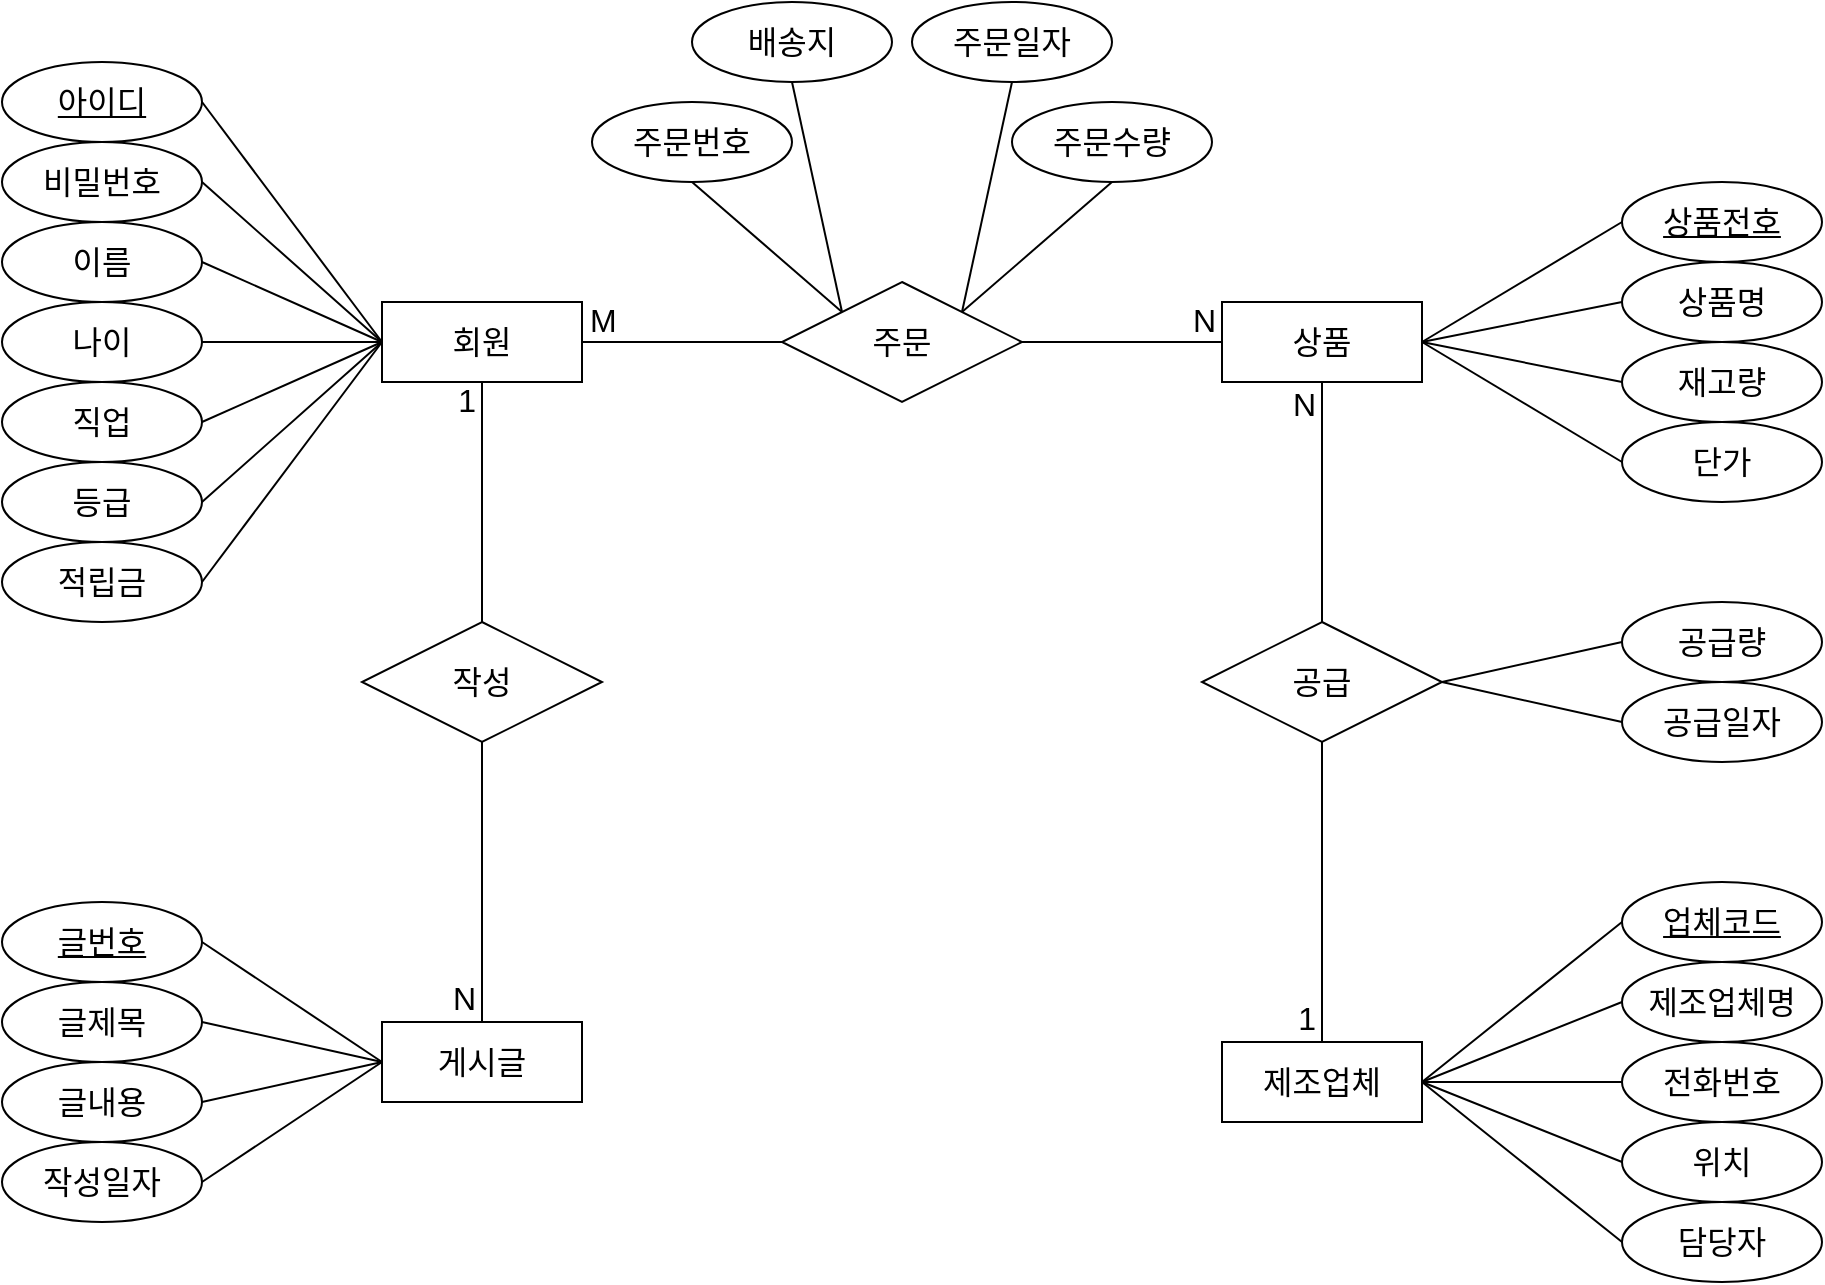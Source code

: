 <mxfile version="23.0.2" type="github">
  <diagram name="페이지-1" id="IUGM_bh3EjzVQokUihNc">
    <mxGraphModel dx="1903" dy="1603" grid="1" gridSize="10" guides="1" tooltips="1" connect="1" arrows="1" fold="1" page="0" pageScale="1" pageWidth="827" pageHeight="1169" math="0" shadow="0">
      <root>
        <mxCell id="0" />
        <mxCell id="1" parent="0" />
        <mxCell id="mSW_ob6m5kvvUS12QBub-59" value="" style="endArrow=none;html=1;rounded=0;fontSize=12;startSize=8;endSize=8;curved=1;exitX=1;exitY=0.5;exitDx=0;exitDy=0;entryX=0;entryY=0.5;entryDx=0;entryDy=0;" edge="1" parent="1" source="mSW_ob6m5kvvUS12QBub-2" target="mSW_ob6m5kvvUS12QBub-3">
          <mxGeometry relative="1" as="geometry">
            <mxPoint x="-240" y="-10" as="sourcePoint" />
            <mxPoint x="-80" y="-10" as="targetPoint" />
          </mxGeometry>
        </mxCell>
        <mxCell id="mSW_ob6m5kvvUS12QBub-60" value="M" style="resizable=0;html=1;whiteSpace=wrap;align=left;verticalAlign=bottom;fontSize=16;" connectable="0" vertex="1" parent="mSW_ob6m5kvvUS12QBub-59">
          <mxGeometry x="-1" relative="1" as="geometry">
            <mxPoint x="2" as="offset" />
          </mxGeometry>
        </mxCell>
        <mxCell id="mSW_ob6m5kvvUS12QBub-61" value="N" style="resizable=0;html=1;whiteSpace=wrap;align=right;verticalAlign=bottom;fontSize=16;" connectable="0" vertex="1" parent="mSW_ob6m5kvvUS12QBub-59">
          <mxGeometry x="1" relative="1" as="geometry">
            <mxPoint x="-2" as="offset" />
          </mxGeometry>
        </mxCell>
        <mxCell id="mSW_ob6m5kvvUS12QBub-31" value="게시글" style="whiteSpace=wrap;html=1;align=center;fontSize=16;" vertex="1" parent="1">
          <mxGeometry x="-400" y="240" width="100" height="40" as="geometry" />
        </mxCell>
        <mxCell id="mSW_ob6m5kvvUS12QBub-36" value="글번호" style="ellipse;whiteSpace=wrap;html=1;align=center;fontStyle=4;fontSize=16;" vertex="1" parent="1">
          <mxGeometry x="-590" y="180" width="100" height="40" as="geometry" />
        </mxCell>
        <mxCell id="mSW_ob6m5kvvUS12QBub-37" value="글제목" style="ellipse;whiteSpace=wrap;html=1;align=center;fontSize=16;" vertex="1" parent="1">
          <mxGeometry x="-590" y="220" width="100" height="40" as="geometry" />
        </mxCell>
        <mxCell id="mSW_ob6m5kvvUS12QBub-38" value="글내용" style="ellipse;whiteSpace=wrap;html=1;align=center;fontSize=16;" vertex="1" parent="1">
          <mxGeometry x="-590" y="260" width="100" height="40" as="geometry" />
        </mxCell>
        <mxCell id="mSW_ob6m5kvvUS12QBub-39" value="작성일자" style="ellipse;whiteSpace=wrap;html=1;align=center;fontSize=16;" vertex="1" parent="1">
          <mxGeometry x="-590" y="300" width="100" height="40" as="geometry" />
        </mxCell>
        <mxCell id="mSW_ob6m5kvvUS12QBub-40" value="" style="endArrow=none;html=1;rounded=0;fontSize=12;startSize=8;endSize=8;curved=1;entryX=1;entryY=0.5;entryDx=0;entryDy=0;exitX=0;exitY=0.5;exitDx=0;exitDy=0;" edge="1" parent="1" source="mSW_ob6m5kvvUS12QBub-31" target="mSW_ob6m5kvvUS12QBub-36">
          <mxGeometry relative="1" as="geometry">
            <mxPoint x="-750" y="240" as="sourcePoint" />
            <mxPoint x="-680" y="180" as="targetPoint" />
          </mxGeometry>
        </mxCell>
        <mxCell id="mSW_ob6m5kvvUS12QBub-41" value="" style="endArrow=none;html=1;rounded=0;fontSize=12;startSize=8;endSize=8;curved=1;entryX=1;entryY=0.5;entryDx=0;entryDy=0;exitX=0;exitY=0.5;exitDx=0;exitDy=0;" edge="1" parent="1" source="mSW_ob6m5kvvUS12QBub-31" target="mSW_ob6m5kvvUS12QBub-39">
          <mxGeometry relative="1" as="geometry">
            <mxPoint x="-750" y="240" as="sourcePoint" />
            <mxPoint x="-680" y="300" as="targetPoint" />
          </mxGeometry>
        </mxCell>
        <mxCell id="mSW_ob6m5kvvUS12QBub-42" value="" style="endArrow=none;html=1;rounded=0;fontSize=12;startSize=8;endSize=8;curved=1;entryX=1;entryY=0.5;entryDx=0;entryDy=0;exitX=0;exitY=0.5;exitDx=0;exitDy=0;" edge="1" parent="1" source="mSW_ob6m5kvvUS12QBub-31" target="mSW_ob6m5kvvUS12QBub-37">
          <mxGeometry relative="1" as="geometry">
            <mxPoint x="-750" y="240" as="sourcePoint" />
            <mxPoint x="-680" y="220" as="targetPoint" />
          </mxGeometry>
        </mxCell>
        <mxCell id="mSW_ob6m5kvvUS12QBub-43" value="" style="endArrow=none;html=1;rounded=0;fontSize=12;startSize=8;endSize=8;curved=1;entryX=1;entryY=0.5;entryDx=0;entryDy=0;exitX=0;exitY=0.5;exitDx=0;exitDy=0;" edge="1" parent="1" source="mSW_ob6m5kvvUS12QBub-31" target="mSW_ob6m5kvvUS12QBub-38">
          <mxGeometry relative="1" as="geometry">
            <mxPoint x="-750" y="240" as="sourcePoint" />
            <mxPoint x="-680" y="260" as="targetPoint" />
          </mxGeometry>
        </mxCell>
        <mxCell id="mSW_ob6m5kvvUS12QBub-30" value="제조업체" style="whiteSpace=wrap;html=1;align=center;fontSize=16;" vertex="1" parent="1">
          <mxGeometry x="20" y="250" width="100" height="40" as="geometry" />
        </mxCell>
        <mxCell id="mSW_ob6m5kvvUS12QBub-32" value="업체코드" style="ellipse;whiteSpace=wrap;html=1;align=center;fontStyle=4;fontSize=16;" vertex="1" parent="1">
          <mxGeometry x="220" y="170" width="100" height="40" as="geometry" />
        </mxCell>
        <mxCell id="mSW_ob6m5kvvUS12QBub-33" value="전화번호" style="ellipse;whiteSpace=wrap;html=1;align=center;fontSize=16;" vertex="1" parent="1">
          <mxGeometry x="220" y="250" width="100" height="40" as="geometry" />
        </mxCell>
        <mxCell id="mSW_ob6m5kvvUS12QBub-34" value="위치" style="ellipse;whiteSpace=wrap;html=1;align=center;fontSize=16;" vertex="1" parent="1">
          <mxGeometry x="220" y="290" width="100" height="40" as="geometry" />
        </mxCell>
        <mxCell id="mSW_ob6m5kvvUS12QBub-35" value="담당자" style="ellipse;whiteSpace=wrap;html=1;align=center;fontSize=16;" vertex="1" parent="1">
          <mxGeometry x="220" y="330" width="100" height="40" as="geometry" />
        </mxCell>
        <mxCell id="mSW_ob6m5kvvUS12QBub-46" value="" style="endArrow=none;html=1;rounded=0;fontSize=12;startSize=8;endSize=8;curved=1;exitX=0;exitY=0.5;exitDx=0;exitDy=0;entryX=1;entryY=0.5;entryDx=0;entryDy=0;" edge="1" parent="1" source="mSW_ob6m5kvvUS12QBub-32" target="mSW_ob6m5kvvUS12QBub-30">
          <mxGeometry relative="1" as="geometry">
            <mxPoint x="390" y="220" as="sourcePoint" />
            <mxPoint x="120" y="270" as="targetPoint" />
          </mxGeometry>
        </mxCell>
        <mxCell id="mSW_ob6m5kvvUS12QBub-47" value="" style="endArrow=none;html=1;rounded=0;fontSize=12;startSize=8;endSize=8;curved=1;exitX=0;exitY=0.5;exitDx=0;exitDy=0;entryX=1;entryY=0.5;entryDx=0;entryDy=0;" edge="1" parent="1" source="mSW_ob6m5kvvUS12QBub-33" target="mSW_ob6m5kvvUS12QBub-30">
          <mxGeometry relative="1" as="geometry">
            <mxPoint x="290" y="280" as="sourcePoint" />
            <mxPoint x="120" y="270" as="targetPoint" />
          </mxGeometry>
        </mxCell>
        <mxCell id="mSW_ob6m5kvvUS12QBub-48" value="" style="endArrow=none;html=1;rounded=0;fontSize=12;startSize=8;endSize=8;curved=1;exitX=0;exitY=0.5;exitDx=0;exitDy=0;entryX=1;entryY=0.5;entryDx=0;entryDy=0;" edge="1" parent="1" source="mSW_ob6m5kvvUS12QBub-34" target="mSW_ob6m5kvvUS12QBub-30">
          <mxGeometry relative="1" as="geometry">
            <mxPoint x="390" y="340" as="sourcePoint" />
            <mxPoint x="120" y="270" as="targetPoint" />
          </mxGeometry>
        </mxCell>
        <mxCell id="mSW_ob6m5kvvUS12QBub-49" value="" style="endArrow=none;html=1;rounded=0;fontSize=12;startSize=8;endSize=8;curved=1;exitX=0;exitY=0.5;exitDx=0;exitDy=0;entryX=1;entryY=0.5;entryDx=0;entryDy=0;" edge="1" parent="1" source="mSW_ob6m5kvvUS12QBub-35" target="mSW_ob6m5kvvUS12QBub-30">
          <mxGeometry relative="1" as="geometry">
            <mxPoint x="390" y="380" as="sourcePoint" />
            <mxPoint x="480" y="300" as="targetPoint" />
          </mxGeometry>
        </mxCell>
        <mxCell id="mSW_ob6m5kvvUS12QBub-51" value="제조업체명" style="ellipse;whiteSpace=wrap;html=1;align=center;fontSize=16;" vertex="1" parent="1">
          <mxGeometry x="220" y="210" width="100" height="40" as="geometry" />
        </mxCell>
        <mxCell id="mSW_ob6m5kvvUS12QBub-52" value="" style="endArrow=none;html=1;rounded=0;fontSize=12;startSize=8;endSize=8;curved=1;exitX=0;exitY=0.5;exitDx=0;exitDy=0;entryX=1;entryY=0.5;entryDx=0;entryDy=0;" edge="1" parent="1" source="mSW_ob6m5kvvUS12QBub-51" target="mSW_ob6m5kvvUS12QBub-30">
          <mxGeometry relative="1" as="geometry">
            <mxPoint x="390" y="240" as="sourcePoint" />
            <mxPoint x="480" y="300" as="targetPoint" />
          </mxGeometry>
        </mxCell>
        <mxCell id="mSW_ob6m5kvvUS12QBub-2" value="회원" style="whiteSpace=wrap;html=1;align=center;fontSize=16;" vertex="1" parent="1">
          <mxGeometry x="-400" y="-120" width="100" height="40" as="geometry" />
        </mxCell>
        <mxCell id="mSW_ob6m5kvvUS12QBub-4" value="아이디" style="ellipse;whiteSpace=wrap;html=1;align=center;fontStyle=4;fontSize=16;" vertex="1" parent="1">
          <mxGeometry x="-590" y="-240" width="100" height="40" as="geometry" />
        </mxCell>
        <mxCell id="mSW_ob6m5kvvUS12QBub-5" value="비밀번호" style="ellipse;whiteSpace=wrap;html=1;align=center;fontSize=16;" vertex="1" parent="1">
          <mxGeometry x="-590" y="-200" width="100" height="40" as="geometry" />
        </mxCell>
        <mxCell id="mSW_ob6m5kvvUS12QBub-6" value="이름" style="ellipse;whiteSpace=wrap;html=1;align=center;fontSize=16;" vertex="1" parent="1">
          <mxGeometry x="-590" y="-160" width="100" height="40" as="geometry" />
        </mxCell>
        <mxCell id="mSW_ob6m5kvvUS12QBub-7" value="나이" style="ellipse;whiteSpace=wrap;html=1;align=center;fontSize=16;" vertex="1" parent="1">
          <mxGeometry x="-590" y="-120" width="100" height="40" as="geometry" />
        </mxCell>
        <mxCell id="mSW_ob6m5kvvUS12QBub-8" value="직업" style="ellipse;whiteSpace=wrap;html=1;align=center;fontSize=16;" vertex="1" parent="1">
          <mxGeometry x="-590" y="-80" width="100" height="40" as="geometry" />
        </mxCell>
        <mxCell id="mSW_ob6m5kvvUS12QBub-9" value="등급" style="ellipse;whiteSpace=wrap;html=1;align=center;fontSize=16;" vertex="1" parent="1">
          <mxGeometry x="-590" y="-40" width="100" height="40" as="geometry" />
        </mxCell>
        <mxCell id="mSW_ob6m5kvvUS12QBub-10" value="적립금" style="ellipse;whiteSpace=wrap;html=1;align=center;fontSize=16;" vertex="1" parent="1">
          <mxGeometry x="-590" width="100" height="40" as="geometry" />
        </mxCell>
        <mxCell id="mSW_ob6m5kvvUS12QBub-23" value="" style="endArrow=none;html=1;rounded=0;fontSize=12;startSize=8;endSize=8;curved=1;entryX=0;entryY=0.5;entryDx=0;entryDy=0;exitX=1;exitY=0.5;exitDx=0;exitDy=0;" edge="1" parent="1" source="mSW_ob6m5kvvUS12QBub-7" target="mSW_ob6m5kvvUS12QBub-2">
          <mxGeometry relative="1" as="geometry">
            <mxPoint x="-470" y="-80" as="sourcePoint" />
            <mxPoint x="-400" y="-100" as="targetPoint" />
          </mxGeometry>
        </mxCell>
        <mxCell id="mSW_ob6m5kvvUS12QBub-24" value="" style="endArrow=none;html=1;rounded=0;fontSize=12;startSize=8;endSize=8;curved=1;entryX=0;entryY=0.5;entryDx=0;entryDy=0;exitX=1;exitY=0.5;exitDx=0;exitDy=0;" edge="1" parent="1" target="mSW_ob6m5kvvUS12QBub-2">
          <mxGeometry relative="1" as="geometry">
            <mxPoint x="-490" y="-220" as="sourcePoint" />
            <mxPoint x="-420" y="-240" as="targetPoint" />
          </mxGeometry>
        </mxCell>
        <mxCell id="mSW_ob6m5kvvUS12QBub-25" value="" style="endArrow=none;html=1;rounded=0;fontSize=12;startSize=8;endSize=8;curved=1;exitX=1;exitY=0.5;exitDx=0;exitDy=0;entryX=0;entryY=0.5;entryDx=0;entryDy=0;" edge="1" parent="1" source="mSW_ob6m5kvvUS12QBub-5" target="mSW_ob6m5kvvUS12QBub-2">
          <mxGeometry relative="1" as="geometry">
            <mxPoint x="-480" y="-210" as="sourcePoint" />
            <mxPoint x="-400" y="-100" as="targetPoint" />
          </mxGeometry>
        </mxCell>
        <mxCell id="mSW_ob6m5kvvUS12QBub-26" value="" style="endArrow=none;html=1;rounded=0;fontSize=12;startSize=8;endSize=8;curved=1;entryX=0;entryY=0.5;entryDx=0;entryDy=0;exitX=1;exitY=0.5;exitDx=0;exitDy=0;" edge="1" parent="1" source="mSW_ob6m5kvvUS12QBub-6" target="mSW_ob6m5kvvUS12QBub-2">
          <mxGeometry relative="1" as="geometry">
            <mxPoint x="-470" y="-200" as="sourcePoint" />
            <mxPoint x="-380" y="-80" as="targetPoint" />
          </mxGeometry>
        </mxCell>
        <mxCell id="mSW_ob6m5kvvUS12QBub-27" value="" style="endArrow=none;html=1;rounded=0;fontSize=12;startSize=8;endSize=8;curved=1;entryX=0;entryY=0.5;entryDx=0;entryDy=0;exitX=1;exitY=0.5;exitDx=0;exitDy=0;" edge="1" parent="1" source="mSW_ob6m5kvvUS12QBub-8" target="mSW_ob6m5kvvUS12QBub-2">
          <mxGeometry relative="1" as="geometry">
            <mxPoint x="-460" y="-190" as="sourcePoint" />
            <mxPoint x="-370" y="-70" as="targetPoint" />
          </mxGeometry>
        </mxCell>
        <mxCell id="mSW_ob6m5kvvUS12QBub-28" value="" style="endArrow=none;html=1;rounded=0;fontSize=12;startSize=8;endSize=8;curved=1;exitX=1;exitY=0.5;exitDx=0;exitDy=0;entryX=0;entryY=0.5;entryDx=0;entryDy=0;" edge="1" parent="1" source="mSW_ob6m5kvvUS12QBub-9" target="mSW_ob6m5kvvUS12QBub-2">
          <mxGeometry relative="1" as="geometry">
            <mxPoint x="-450" y="-180" as="sourcePoint" />
            <mxPoint x="-400" y="-100" as="targetPoint" />
          </mxGeometry>
        </mxCell>
        <mxCell id="mSW_ob6m5kvvUS12QBub-29" value="" style="endArrow=none;html=1;rounded=0;fontSize=12;startSize=8;endSize=8;curved=1;entryX=0;entryY=0.5;entryDx=0;entryDy=0;exitX=1;exitY=0.5;exitDx=0;exitDy=0;" edge="1" parent="1" source="mSW_ob6m5kvvUS12QBub-10" target="mSW_ob6m5kvvUS12QBub-2">
          <mxGeometry relative="1" as="geometry">
            <mxPoint x="-440" y="-170" as="sourcePoint" />
            <mxPoint x="-350" y="-50" as="targetPoint" />
          </mxGeometry>
        </mxCell>
        <mxCell id="mSW_ob6m5kvvUS12QBub-3" value="상품" style="whiteSpace=wrap;html=1;align=center;fontSize=16;" vertex="1" parent="1">
          <mxGeometry x="20" y="-120" width="100" height="40" as="geometry" />
        </mxCell>
        <mxCell id="mSW_ob6m5kvvUS12QBub-11" value="상품전호" style="ellipse;whiteSpace=wrap;html=1;align=center;fontStyle=4;fontSize=16;" vertex="1" parent="1">
          <mxGeometry x="220" y="-180" width="100" height="40" as="geometry" />
        </mxCell>
        <mxCell id="mSW_ob6m5kvvUS12QBub-12" value="상품명" style="ellipse;whiteSpace=wrap;html=1;align=center;fontSize=16;" vertex="1" parent="1">
          <mxGeometry x="220" y="-140" width="100" height="40" as="geometry" />
        </mxCell>
        <mxCell id="mSW_ob6m5kvvUS12QBub-13" value="재고량" style="ellipse;whiteSpace=wrap;html=1;align=center;fontSize=16;" vertex="1" parent="1">
          <mxGeometry x="220" y="-100" width="100" height="40" as="geometry" />
        </mxCell>
        <mxCell id="mSW_ob6m5kvvUS12QBub-14" value="단가" style="ellipse;whiteSpace=wrap;html=1;align=center;fontSize=16;" vertex="1" parent="1">
          <mxGeometry x="220" y="-60" width="100" height="40" as="geometry" />
        </mxCell>
        <mxCell id="mSW_ob6m5kvvUS12QBub-16" value="" style="endArrow=none;html=1;rounded=0;fontSize=12;startSize=8;endSize=8;curved=1;entryX=0;entryY=0.5;entryDx=0;entryDy=0;exitX=1;exitY=0.5;exitDx=0;exitDy=0;" edge="1" parent="1" source="mSW_ob6m5kvvUS12QBub-3" target="mSW_ob6m5kvvUS12QBub-11">
          <mxGeometry relative="1" as="geometry">
            <mxPoint x="120" y="-100" as="sourcePoint" />
            <mxPoint x="30" y="-60" as="targetPoint" />
          </mxGeometry>
        </mxCell>
        <mxCell id="mSW_ob6m5kvvUS12QBub-17" value="" style="endArrow=none;html=1;rounded=0;fontSize=12;startSize=8;endSize=8;curved=1;entryX=0;entryY=0.5;entryDx=0;entryDy=0;exitX=1;exitY=0.5;exitDx=0;exitDy=0;" edge="1" parent="1" source="mSW_ob6m5kvvUS12QBub-3" target="mSW_ob6m5kvvUS12QBub-14">
          <mxGeometry relative="1" as="geometry">
            <mxPoint x="120" y="-80" as="sourcePoint" />
            <mxPoint x="190" y="-130" as="targetPoint" />
          </mxGeometry>
        </mxCell>
        <mxCell id="mSW_ob6m5kvvUS12QBub-19" value="" style="endArrow=none;html=1;rounded=0;fontSize=12;startSize=8;endSize=8;curved=1;entryX=0;entryY=0.5;entryDx=0;entryDy=0;exitX=1;exitY=0.5;exitDx=0;exitDy=0;" edge="1" parent="1" source="mSW_ob6m5kvvUS12QBub-3" target="mSW_ob6m5kvvUS12QBub-12">
          <mxGeometry relative="1" as="geometry">
            <mxPoint x="130" y="-90" as="sourcePoint" />
            <mxPoint x="200" y="-150" as="targetPoint" />
          </mxGeometry>
        </mxCell>
        <mxCell id="mSW_ob6m5kvvUS12QBub-22" value="" style="endArrow=none;html=1;rounded=0;fontSize=12;startSize=8;endSize=8;curved=1;entryX=0;entryY=0.5;entryDx=0;entryDy=0;exitX=1;exitY=0.5;exitDx=0;exitDy=0;" edge="1" parent="1" source="mSW_ob6m5kvvUS12QBub-3" target="mSW_ob6m5kvvUS12QBub-13">
          <mxGeometry relative="1" as="geometry">
            <mxPoint x="130" y="-90" as="sourcePoint" />
            <mxPoint x="200" y="-110" as="targetPoint" />
          </mxGeometry>
        </mxCell>
        <mxCell id="mSW_ob6m5kvvUS12QBub-58" value="주문" style="shape=rhombus;perimeter=rhombusPerimeter;whiteSpace=wrap;html=1;align=center;fontSize=16;" vertex="1" parent="1">
          <mxGeometry x="-200" y="-130" width="120" height="60" as="geometry" />
        </mxCell>
        <mxCell id="mSW_ob6m5kvvUS12QBub-64" value="공급" style="shape=rhombus;perimeter=rhombusPerimeter;whiteSpace=wrap;html=1;align=center;fontSize=16;" vertex="1" parent="1">
          <mxGeometry x="10" y="40" width="120" height="60" as="geometry" />
        </mxCell>
        <mxCell id="mSW_ob6m5kvvUS12QBub-66" value="" style="endArrow=none;html=1;rounded=0;fontSize=12;startSize=8;endSize=8;curved=1;entryX=0.5;entryY=0;entryDx=0;entryDy=0;exitX=0.5;exitY=1;exitDx=0;exitDy=0;" edge="1" parent="1" source="mSW_ob6m5kvvUS12QBub-64" target="mSW_ob6m5kvvUS12QBub-30">
          <mxGeometry relative="1" as="geometry">
            <mxPoint x="-190" y="170" as="sourcePoint" />
            <mxPoint x="-30" y="170" as="targetPoint" />
          </mxGeometry>
        </mxCell>
        <mxCell id="mSW_ob6m5kvvUS12QBub-67" value="1" style="resizable=0;html=1;whiteSpace=wrap;align=right;verticalAlign=bottom;fontSize=16;" connectable="0" vertex="1" parent="mSW_ob6m5kvvUS12QBub-66">
          <mxGeometry x="1" relative="1" as="geometry">
            <mxPoint x="-2" y="-1" as="offset" />
          </mxGeometry>
        </mxCell>
        <mxCell id="mSW_ob6m5kvvUS12QBub-68" value="" style="endArrow=none;html=1;rounded=0;fontSize=12;startSize=8;endSize=8;curved=1;entryX=0.5;entryY=1;entryDx=0;entryDy=0;exitX=0.5;exitY=0;exitDx=0;exitDy=0;" edge="1" parent="1" source="mSW_ob6m5kvvUS12QBub-64" target="mSW_ob6m5kvvUS12QBub-3">
          <mxGeometry relative="1" as="geometry">
            <mxPoint x="-190" y="170" as="sourcePoint" />
            <mxPoint x="-30" y="170" as="targetPoint" />
          </mxGeometry>
        </mxCell>
        <mxCell id="mSW_ob6m5kvvUS12QBub-69" value="N" style="resizable=0;html=1;whiteSpace=wrap;align=right;verticalAlign=bottom;fontSize=16;" connectable="0" vertex="1" parent="mSW_ob6m5kvvUS12QBub-68">
          <mxGeometry x="1" relative="1" as="geometry">
            <mxPoint x="-2" y="22" as="offset" />
          </mxGeometry>
        </mxCell>
        <mxCell id="mSW_ob6m5kvvUS12QBub-70" value="공급량" style="ellipse;whiteSpace=wrap;html=1;align=center;fontSize=16;" vertex="1" parent="1">
          <mxGeometry x="220" y="30" width="100" height="40" as="geometry" />
        </mxCell>
        <mxCell id="mSW_ob6m5kvvUS12QBub-71" value="공급일자" style="ellipse;whiteSpace=wrap;html=1;align=center;fontSize=16;" vertex="1" parent="1">
          <mxGeometry x="220" y="70" width="100" height="40" as="geometry" />
        </mxCell>
        <mxCell id="mSW_ob6m5kvvUS12QBub-72" value="" style="endArrow=none;html=1;rounded=0;fontSize=12;startSize=8;endSize=8;curved=1;entryX=0;entryY=0.5;entryDx=0;entryDy=0;exitX=1;exitY=0.5;exitDx=0;exitDy=0;" edge="1" parent="1" source="mSW_ob6m5kvvUS12QBub-64" target="mSW_ob6m5kvvUS12QBub-70">
          <mxGeometry relative="1" as="geometry">
            <mxPoint x="130" y="-90" as="sourcePoint" />
            <mxPoint x="200" y="-70" as="targetPoint" />
          </mxGeometry>
        </mxCell>
        <mxCell id="mSW_ob6m5kvvUS12QBub-73" value="" style="endArrow=none;html=1;rounded=0;fontSize=12;startSize=8;endSize=8;curved=1;entryX=0;entryY=0.5;entryDx=0;entryDy=0;exitX=1;exitY=0.5;exitDx=0;exitDy=0;" edge="1" parent="1" source="mSW_ob6m5kvvUS12QBub-64" target="mSW_ob6m5kvvUS12QBub-71">
          <mxGeometry relative="1" as="geometry">
            <mxPoint x="140" y="80" as="sourcePoint" />
            <mxPoint x="220" y="60" as="targetPoint" />
          </mxGeometry>
        </mxCell>
        <mxCell id="mSW_ob6m5kvvUS12QBub-75" value="주문번호" style="ellipse;whiteSpace=wrap;html=1;align=center;fontSize=16;" vertex="1" parent="1">
          <mxGeometry x="-295" y="-220" width="100" height="40" as="geometry" />
        </mxCell>
        <mxCell id="mSW_ob6m5kvvUS12QBub-76" value="배송지" style="ellipse;whiteSpace=wrap;html=1;align=center;fontSize=16;" vertex="1" parent="1">
          <mxGeometry x="-245" y="-270" width="100" height="40" as="geometry" />
        </mxCell>
        <mxCell id="mSW_ob6m5kvvUS12QBub-77" value="주문수량" style="ellipse;whiteSpace=wrap;html=1;align=center;fontSize=16;" vertex="1" parent="1">
          <mxGeometry x="-85" y="-220" width="100" height="40" as="geometry" />
        </mxCell>
        <mxCell id="mSW_ob6m5kvvUS12QBub-78" value="주문일자" style="ellipse;whiteSpace=wrap;html=1;align=center;fontSize=16;" vertex="1" parent="1">
          <mxGeometry x="-135" y="-270" width="100" height="40" as="geometry" />
        </mxCell>
        <mxCell id="mSW_ob6m5kvvUS12QBub-79" value="" style="endArrow=none;html=1;rounded=0;fontSize=12;startSize=8;endSize=8;curved=1;entryX=0;entryY=0;entryDx=0;entryDy=0;exitX=0.5;exitY=1;exitDx=0;exitDy=0;" edge="1" parent="1" source="mSW_ob6m5kvvUS12QBub-75" target="mSW_ob6m5kvvUS12QBub-58">
          <mxGeometry relative="1" as="geometry">
            <mxPoint x="-480" y="-210" as="sourcePoint" />
            <mxPoint x="-390" y="-90" as="targetPoint" />
          </mxGeometry>
        </mxCell>
        <mxCell id="mSW_ob6m5kvvUS12QBub-80" value="" style="endArrow=none;html=1;rounded=0;fontSize=12;startSize=8;endSize=8;curved=1;entryX=0;entryY=0;entryDx=0;entryDy=0;exitX=0.5;exitY=1;exitDx=0;exitDy=0;" edge="1" parent="1" source="mSW_ob6m5kvvUS12QBub-76" target="mSW_ob6m5kvvUS12QBub-58">
          <mxGeometry relative="1" as="geometry">
            <mxPoint x="-235" y="-170" as="sourcePoint" />
            <mxPoint x="-160" y="-105" as="targetPoint" />
          </mxGeometry>
        </mxCell>
        <mxCell id="mSW_ob6m5kvvUS12QBub-81" value="" style="endArrow=none;html=1;rounded=0;fontSize=12;startSize=8;endSize=8;curved=1;entryX=1;entryY=0;entryDx=0;entryDy=0;exitX=0.5;exitY=1;exitDx=0;exitDy=0;" edge="1" parent="1" source="mSW_ob6m5kvvUS12QBub-78" target="mSW_ob6m5kvvUS12QBub-58">
          <mxGeometry relative="1" as="geometry">
            <mxPoint x="-185" y="-220" as="sourcePoint" />
            <mxPoint x="-147" y="-116" as="targetPoint" />
          </mxGeometry>
        </mxCell>
        <mxCell id="mSW_ob6m5kvvUS12QBub-82" value="" style="endArrow=none;html=1;rounded=0;fontSize=12;startSize=8;endSize=8;curved=1;entryX=1;entryY=0;entryDx=0;entryDy=0;exitX=0.5;exitY=1;exitDx=0;exitDy=0;" edge="1" parent="1" source="mSW_ob6m5kvvUS12QBub-77" target="mSW_ob6m5kvvUS12QBub-58">
          <mxGeometry relative="1" as="geometry">
            <mxPoint x="-175" y="-210" as="sourcePoint" />
            <mxPoint x="-137" y="-106" as="targetPoint" />
          </mxGeometry>
        </mxCell>
        <mxCell id="mSW_ob6m5kvvUS12QBub-83" value="작성" style="shape=rhombus;perimeter=rhombusPerimeter;whiteSpace=wrap;html=1;align=center;fontSize=16;" vertex="1" parent="1">
          <mxGeometry x="-410" y="40" width="120" height="60" as="geometry" />
        </mxCell>
        <mxCell id="mSW_ob6m5kvvUS12QBub-84" value="" style="endArrow=none;html=1;rounded=0;fontSize=12;startSize=8;endSize=8;curved=1;entryX=0.5;entryY=1;entryDx=0;entryDy=0;exitX=0.5;exitY=0;exitDx=0;exitDy=0;" edge="1" parent="1" source="mSW_ob6m5kvvUS12QBub-83" target="mSW_ob6m5kvvUS12QBub-2">
          <mxGeometry relative="1" as="geometry">
            <mxPoint x="-290" y="210" as="sourcePoint" />
            <mxPoint x="-130" y="210" as="targetPoint" />
          </mxGeometry>
        </mxCell>
        <mxCell id="mSW_ob6m5kvvUS12QBub-85" value="1" style="resizable=0;html=1;whiteSpace=wrap;align=right;verticalAlign=bottom;fontSize=16;" connectable="0" vertex="1" parent="mSW_ob6m5kvvUS12QBub-84">
          <mxGeometry x="1" relative="1" as="geometry">
            <mxPoint x="-2" y="20" as="offset" />
          </mxGeometry>
        </mxCell>
        <mxCell id="mSW_ob6m5kvvUS12QBub-86" value="" style="endArrow=none;html=1;rounded=0;fontSize=12;startSize=8;endSize=8;curved=1;exitX=0.5;exitY=1;exitDx=0;exitDy=0;entryX=0.5;entryY=0;entryDx=0;entryDy=0;" edge="1" parent="1" source="mSW_ob6m5kvvUS12QBub-83" target="mSW_ob6m5kvvUS12QBub-31">
          <mxGeometry relative="1" as="geometry">
            <mxPoint x="-290" y="210" as="sourcePoint" />
            <mxPoint x="-130" y="210" as="targetPoint" />
          </mxGeometry>
        </mxCell>
        <mxCell id="mSW_ob6m5kvvUS12QBub-87" value="N" style="resizable=0;html=1;whiteSpace=wrap;align=right;verticalAlign=bottom;fontSize=16;" connectable="0" vertex="1" parent="mSW_ob6m5kvvUS12QBub-86">
          <mxGeometry x="1" relative="1" as="geometry">
            <mxPoint x="-2" y="-1" as="offset" />
          </mxGeometry>
        </mxCell>
      </root>
    </mxGraphModel>
  </diagram>
</mxfile>
